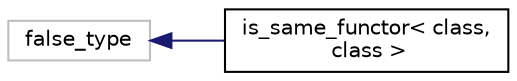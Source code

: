 digraph "Graphical Class Hierarchy"
{
  edge [fontname="Helvetica",fontsize="10",labelfontname="Helvetica",labelfontsize="10"];
  node [fontname="Helvetica",fontsize="10",shape=record];
  rankdir="LR";
  Node180 [label="false_type",height=0.2,width=0.4,color="grey75", fillcolor="white", style="filled"];
  Node180 -> Node0 [dir="back",color="midnightblue",fontsize="10",style="solid",fontname="Helvetica"];
  Node0 [label="is_same_functor\< class,\l class \>",height=0.2,width=0.4,color="black", fillcolor="white", style="filled",URL="$structis__same__functor.html"];
}
